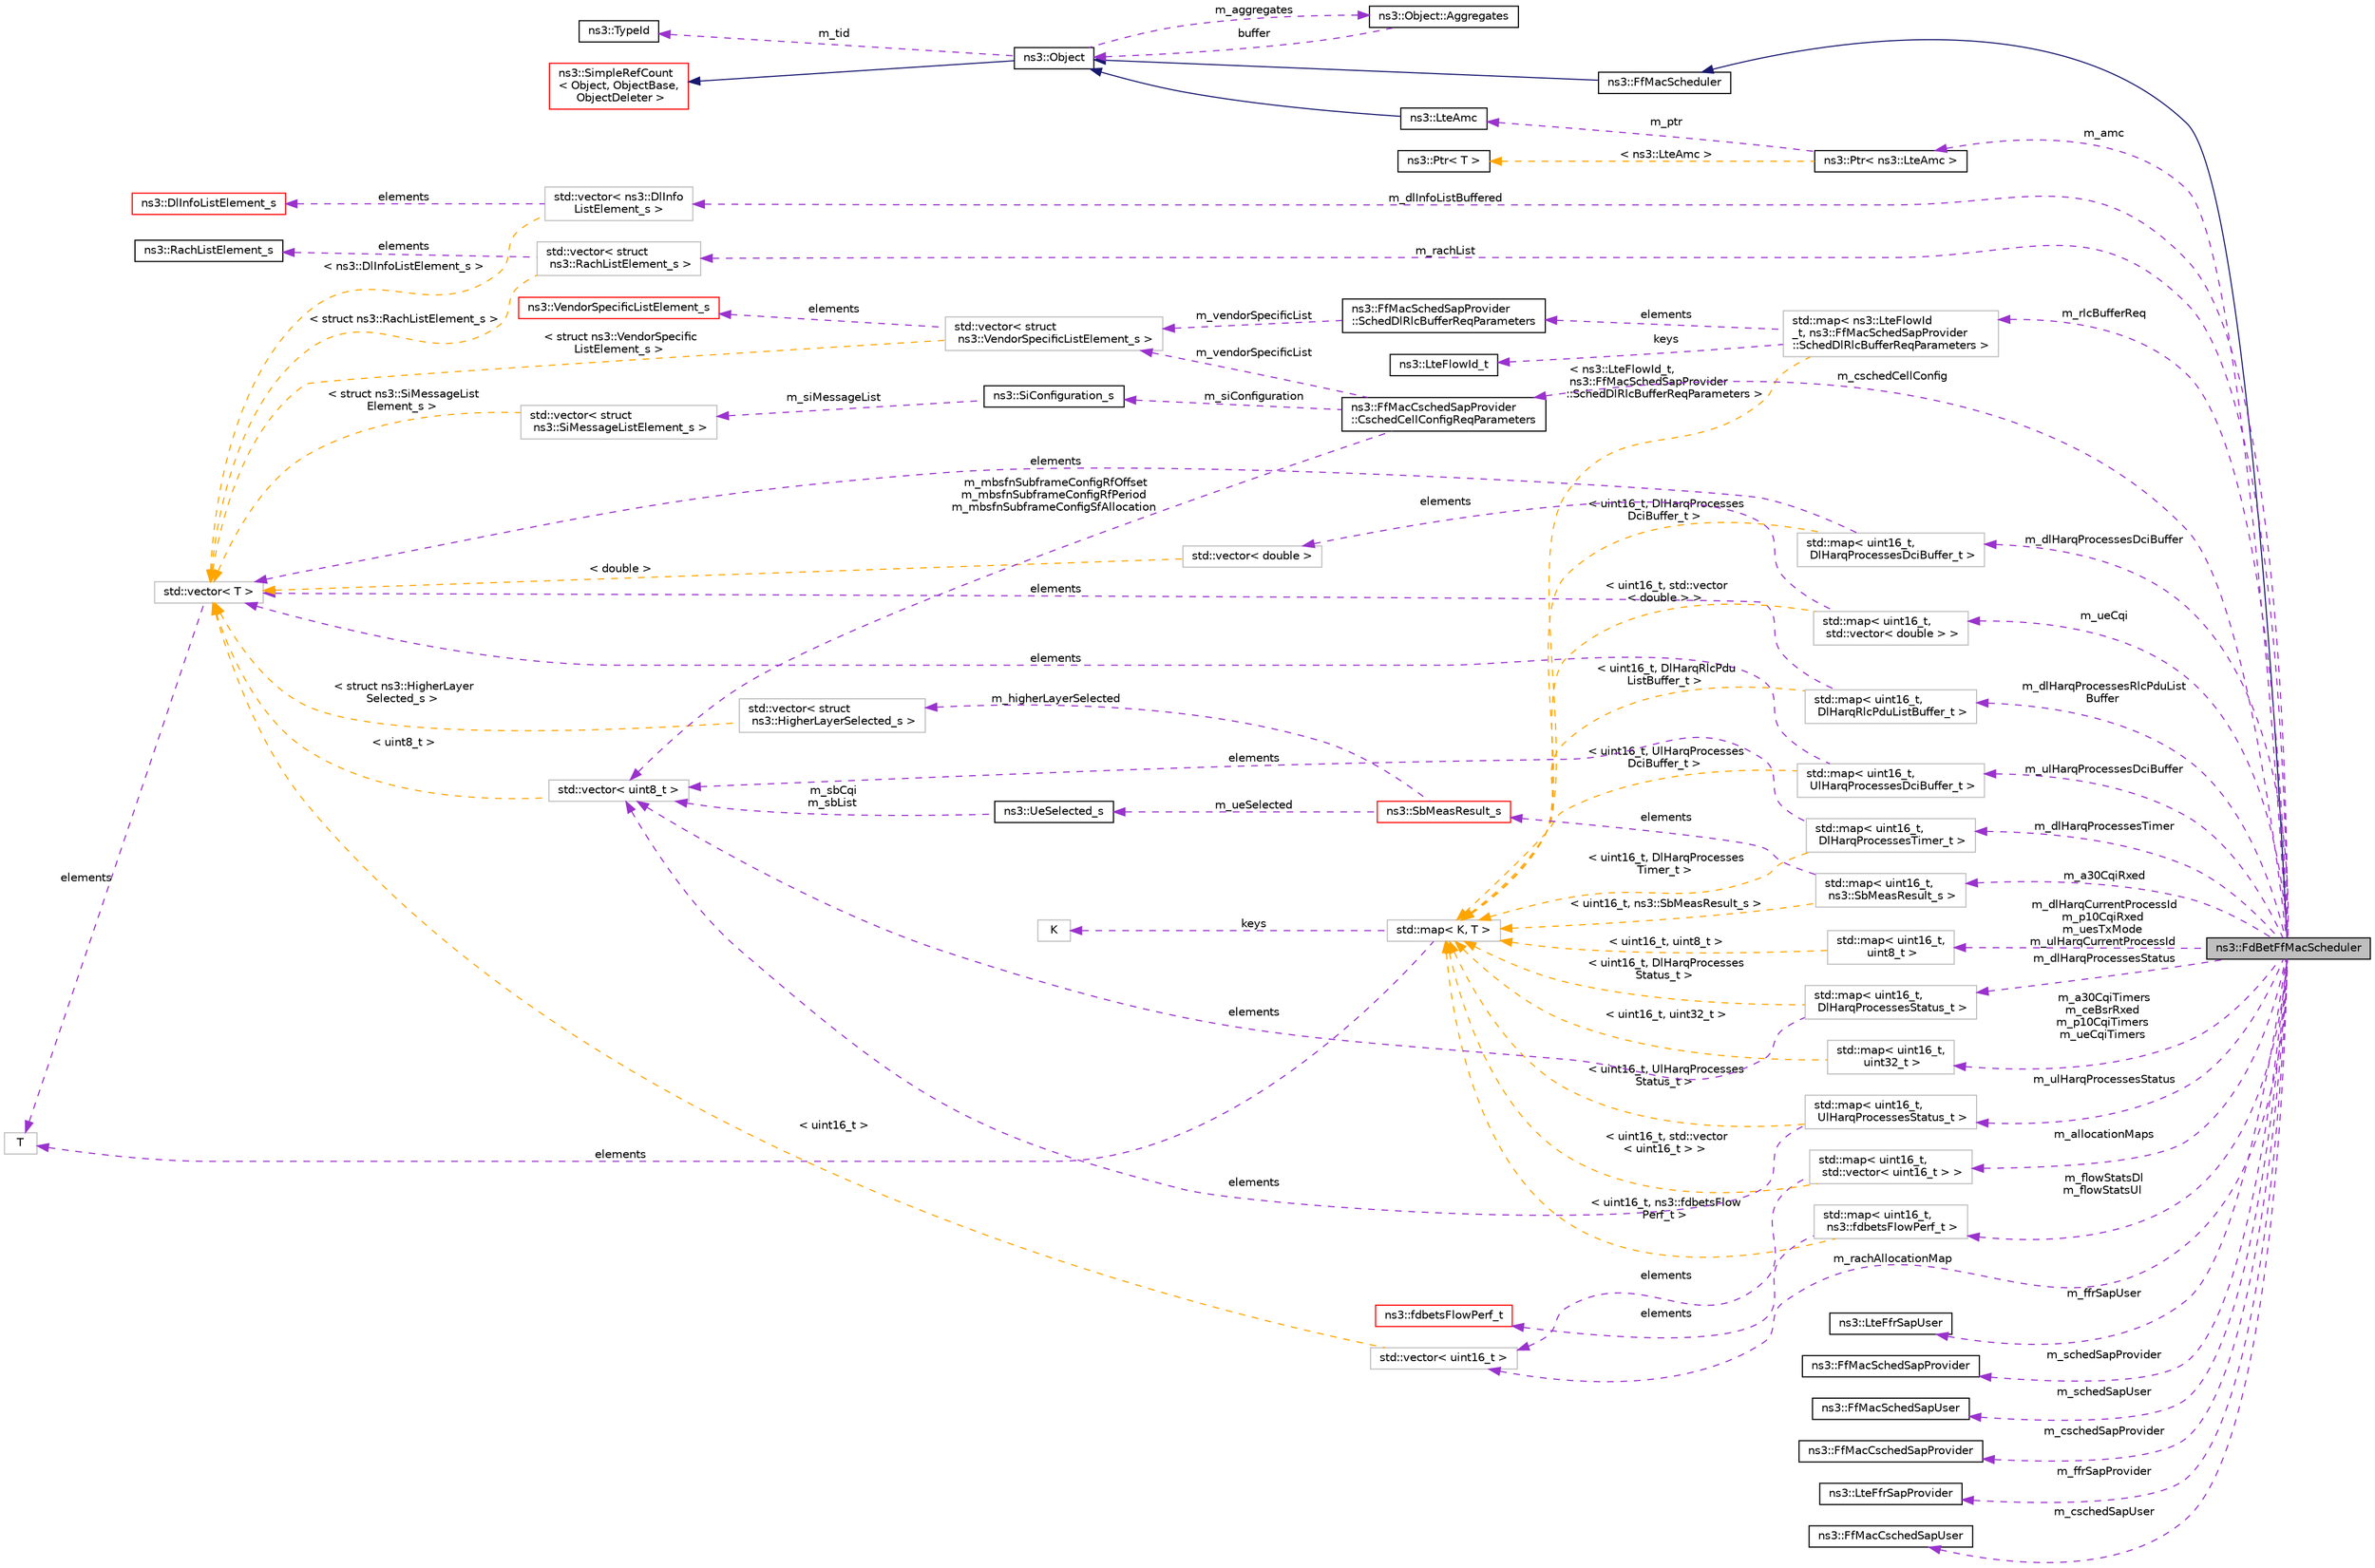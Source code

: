 digraph "ns3::FdBetFfMacScheduler"
{
 // LATEX_PDF_SIZE
  edge [fontname="Helvetica",fontsize="10",labelfontname="Helvetica",labelfontsize="10"];
  node [fontname="Helvetica",fontsize="10",shape=record];
  rankdir="LR";
  Node1 [label="ns3::FdBetFfMacScheduler",height=0.2,width=0.4,color="black", fillcolor="grey75", style="filled", fontcolor="black",tooltip="Implements the SCHED SAP and CSCHED SAP for a Frequency Domain Blind Equal Throughput scheduler."];
  Node2 -> Node1 [dir="back",color="midnightblue",fontsize="10",style="solid",fontname="Helvetica"];
  Node2 [label="ns3::FfMacScheduler",height=0.2,width=0.4,color="black", fillcolor="white", style="filled",URL="$classns3_1_1_ff_mac_scheduler.html",tooltip="This abstract base class identifies the interface by means of which the helper object can plug on the..."];
  Node3 -> Node2 [dir="back",color="midnightblue",fontsize="10",style="solid",fontname="Helvetica"];
  Node3 [label="ns3::Object",height=0.2,width=0.4,color="black", fillcolor="white", style="filled",URL="$classns3_1_1_object.html",tooltip="A base class which provides memory management and object aggregation."];
  Node4 -> Node3 [dir="back",color="midnightblue",fontsize="10",style="solid",fontname="Helvetica"];
  Node4 [label="ns3::SimpleRefCount\l\< Object, ObjectBase,\l ObjectDeleter \>",height=0.2,width=0.4,color="red", fillcolor="white", style="filled",URL="$classns3_1_1_simple_ref_count.html",tooltip=" "];
  Node8 -> Node3 [dir="back",color="darkorchid3",fontsize="10",style="dashed",label=" m_tid" ,fontname="Helvetica"];
  Node8 [label="ns3::TypeId",height=0.2,width=0.4,color="black", fillcolor="white", style="filled",URL="$classns3_1_1_type_id.html",tooltip="a unique identifier for an interface."];
  Node9 -> Node3 [dir="back",color="darkorchid3",fontsize="10",style="dashed",label=" m_aggregates" ,fontname="Helvetica"];
  Node9 [label="ns3::Object::Aggregates",height=0.2,width=0.4,color="black", fillcolor="white", style="filled",URL="$structns3_1_1_object_1_1_aggregates.html",tooltip="The list of Objects aggregated to this one."];
  Node3 -> Node9 [dir="back",color="darkorchid3",fontsize="10",style="dashed",label=" buffer" ,fontname="Helvetica"];
  Node10 -> Node1 [dir="back",color="darkorchid3",fontsize="10",style="dashed",label=" m_rachAllocationMap" ,fontname="Helvetica"];
  Node10 [label="std::vector\< uint16_t \>",height=0.2,width=0.4,color="grey75", fillcolor="white", style="filled",tooltip=" "];
  Node11 -> Node10 [dir="back",color="orange",fontsize="10",style="dashed",label=" \< uint16_t \>" ,fontname="Helvetica"];
  Node11 [label="std::vector\< T \>",height=0.2,width=0.4,color="grey75", fillcolor="white", style="filled",tooltip=" "];
  Node12 -> Node11 [dir="back",color="darkorchid3",fontsize="10",style="dashed",label=" elements" ,fontname="Helvetica"];
  Node12 [label="T",height=0.2,width=0.4,color="grey75", fillcolor="white", style="filled",tooltip=" "];
  Node13 -> Node1 [dir="back",color="darkorchid3",fontsize="10",style="dashed",label=" m_ffrSapUser" ,fontname="Helvetica"];
  Node13 [label="ns3::LteFfrSapUser",height=0.2,width=0.4,color="black", fillcolor="white", style="filled",URL="$classns3_1_1_lte_ffr_sap_user.html",tooltip="Service Access Point (SAP) offered by the eNodeB RRC instance to the Frequency Reuse algorithm instan..."];
  Node14 -> Node1 [dir="back",color="darkorchid3",fontsize="10",style="dashed",label=" m_schedSapProvider" ,fontname="Helvetica"];
  Node14 [label="ns3::FfMacSchedSapProvider",height=0.2,width=0.4,color="black", fillcolor="white", style="filled",URL="$classns3_1_1_ff_mac_sched_sap_provider.html",tooltip="Provides the SCHED SAP."];
  Node15 -> Node1 [dir="back",color="darkorchid3",fontsize="10",style="dashed",label=" m_schedSapUser" ,fontname="Helvetica"];
  Node15 [label="ns3::FfMacSchedSapUser",height=0.2,width=0.4,color="black", fillcolor="white", style="filled",URL="$classns3_1_1_ff_mac_sched_sap_user.html",tooltip="FfMacSchedSapUser class."];
  Node16 -> Node1 [dir="back",color="darkorchid3",fontsize="10",style="dashed",label=" m_dlHarqCurrentProcessId\nm_p10CqiRxed\nm_uesTxMode\nm_ulHarqCurrentProcessId" ,fontname="Helvetica"];
  Node16 [label="std::map\< uint16_t,\l uint8_t \>",height=0.2,width=0.4,color="grey75", fillcolor="white", style="filled",tooltip=" "];
  Node17 -> Node16 [dir="back",color="orange",fontsize="10",style="dashed",label=" \< uint16_t, uint8_t \>" ,fontname="Helvetica"];
  Node17 [label="std::map\< K, T \>",height=0.2,width=0.4,color="grey75", fillcolor="white", style="filled",tooltip=" "];
  Node18 -> Node17 [dir="back",color="darkorchid3",fontsize="10",style="dashed",label=" keys" ,fontname="Helvetica"];
  Node18 [label="K",height=0.2,width=0.4,color="grey75", fillcolor="white", style="filled",tooltip=" "];
  Node12 -> Node17 [dir="back",color="darkorchid3",fontsize="10",style="dashed",label=" elements" ,fontname="Helvetica"];
  Node19 -> Node1 [dir="back",color="darkorchid3",fontsize="10",style="dashed",label=" m_rlcBufferReq" ,fontname="Helvetica"];
  Node19 [label="std::map\< ns3::LteFlowId\l_t, ns3::FfMacSchedSapProvider\l::SchedDlRlcBufferReqParameters \>",height=0.2,width=0.4,color="grey75", fillcolor="white", style="filled",tooltip=" "];
  Node20 -> Node19 [dir="back",color="darkorchid3",fontsize="10",style="dashed",label=" keys" ,fontname="Helvetica"];
  Node20 [label="ns3::LteFlowId_t",height=0.2,width=0.4,color="black", fillcolor="white", style="filled",URL="$structns3_1_1_lte_flow_id__t.html",tooltip="LteFlowId structure."];
  Node21 -> Node19 [dir="back",color="darkorchid3",fontsize="10",style="dashed",label=" elements" ,fontname="Helvetica"];
  Node21 [label="ns3::FfMacSchedSapProvider\l::SchedDlRlcBufferReqParameters",height=0.2,width=0.4,color="black", fillcolor="white", style="filled",URL="$structns3_1_1_ff_mac_sched_sap_provider_1_1_sched_dl_rlc_buffer_req_parameters.html",tooltip="Parameters of the API primitives."];
  Node22 -> Node21 [dir="back",color="darkorchid3",fontsize="10",style="dashed",label=" m_vendorSpecificList" ,fontname="Helvetica"];
  Node22 [label="std::vector\< struct\l ns3::VendorSpecificListElement_s \>",height=0.2,width=0.4,color="grey75", fillcolor="white", style="filled",tooltip=" "];
  Node23 -> Node22 [dir="back",color="darkorchid3",fontsize="10",style="dashed",label=" elements" ,fontname="Helvetica"];
  Node23 [label="ns3::VendorSpecificListElement_s",height=0.2,width=0.4,color="red", fillcolor="white", style="filled",URL="$structns3_1_1_vendor_specific_list_element__s.html",tooltip="See section 4.3.3 vendorSpecifiListElement."];
  Node11 -> Node22 [dir="back",color="orange",fontsize="10",style="dashed",label=" \< struct ns3::VendorSpecific\lListElement_s \>" ,fontname="Helvetica"];
  Node17 -> Node19 [dir="back",color="orange",fontsize="10",style="dashed",label=" \< ns3::LteFlowId_t,\l ns3::FfMacSchedSapProvider\l::SchedDlRlcBufferReqParameters \>" ,fontname="Helvetica"];
  Node28 -> Node1 [dir="back",color="darkorchid3",fontsize="10",style="dashed",label=" m_dlHarqProcessesTimer" ,fontname="Helvetica"];
  Node28 [label="std::map\< uint16_t,\l DlHarqProcessesTimer_t \>",height=0.2,width=0.4,color="grey75", fillcolor="white", style="filled",tooltip=" "];
  Node29 -> Node28 [dir="back",color="darkorchid3",fontsize="10",style="dashed",label=" elements" ,fontname="Helvetica"];
  Node29 [label="std::vector\< uint8_t \>",height=0.2,width=0.4,color="grey75", fillcolor="white", style="filled",tooltip=" "];
  Node11 -> Node29 [dir="back",color="orange",fontsize="10",style="dashed",label=" \< uint8_t \>" ,fontname="Helvetica"];
  Node17 -> Node28 [dir="back",color="orange",fontsize="10",style="dashed",label=" \< uint16_t, DlHarqProcesses\lTimer_t \>" ,fontname="Helvetica"];
  Node30 -> Node1 [dir="back",color="darkorchid3",fontsize="10",style="dashed",label=" m_cschedSapProvider" ,fontname="Helvetica"];
  Node30 [label="ns3::FfMacCschedSapProvider",height=0.2,width=0.4,color="black", fillcolor="white", style="filled",URL="$classns3_1_1_ff_mac_csched_sap_provider.html",tooltip="Provides the CSCHED SAP."];
  Node31 -> Node1 [dir="back",color="darkorchid3",fontsize="10",style="dashed",label=" m_allocationMaps" ,fontname="Helvetica"];
  Node31 [label="std::map\< uint16_t,\l std::vector\< uint16_t \> \>",height=0.2,width=0.4,color="grey75", fillcolor="white", style="filled",tooltip=" "];
  Node10 -> Node31 [dir="back",color="darkorchid3",fontsize="10",style="dashed",label=" elements" ,fontname="Helvetica"];
  Node17 -> Node31 [dir="back",color="orange",fontsize="10",style="dashed",label=" \< uint16_t, std::vector\l\< uint16_t \> \>" ,fontname="Helvetica"];
  Node32 -> Node1 [dir="back",color="darkorchid3",fontsize="10",style="dashed",label=" m_ffrSapProvider" ,fontname="Helvetica"];
  Node32 [label="ns3::LteFfrSapProvider",height=0.2,width=0.4,color="black", fillcolor="white", style="filled",URL="$classns3_1_1_lte_ffr_sap_provider.html",tooltip="Service Access Point (SAP) offered by the Frequency Reuse algorithm instance to the MAC Scheduler ins..."];
  Node33 -> Node1 [dir="back",color="darkorchid3",fontsize="10",style="dashed",label=" m_cschedCellConfig" ,fontname="Helvetica"];
  Node33 [label="ns3::FfMacCschedSapProvider\l::CschedCellConfigReqParameters",height=0.2,width=0.4,color="black", fillcolor="white", style="filled",URL="$structns3_1_1_ff_mac_csched_sap_provider_1_1_csched_cell_config_req_parameters.html",tooltip="Parameters of the API primitives."];
  Node29 -> Node33 [dir="back",color="darkorchid3",fontsize="10",style="dashed",label=" m_mbsfnSubframeConfigRfOffset\nm_mbsfnSubframeConfigRfPeriod\nm_mbsfnSubframeConfigSfAllocation" ,fontname="Helvetica"];
  Node22 -> Node33 [dir="back",color="darkorchid3",fontsize="10",style="dashed",label=" m_vendorSpecificList" ,fontname="Helvetica"];
  Node34 -> Node33 [dir="back",color="darkorchid3",fontsize="10",style="dashed",label=" m_siConfiguration" ,fontname="Helvetica"];
  Node34 [label="ns3::SiConfiguration_s",height=0.2,width=0.4,color="black", fillcolor="white", style="filled",URL="$structns3_1_1_si_configuration__s.html",tooltip="See section 4.3.21 siConfiguration."];
  Node35 -> Node34 [dir="back",color="darkorchid3",fontsize="10",style="dashed",label=" m_siMessageList" ,fontname="Helvetica"];
  Node35 [label="std::vector\< struct\l ns3::SiMessageListElement_s \>",height=0.2,width=0.4,color="grey75", fillcolor="white", style="filled",tooltip=" "];
  Node11 -> Node35 [dir="back",color="orange",fontsize="10",style="dashed",label=" \< struct ns3::SiMessageList\lElement_s \>" ,fontname="Helvetica"];
  Node37 -> Node1 [dir="back",color="darkorchid3",fontsize="10",style="dashed",label=" m_ulHarqProcessesDciBuffer" ,fontname="Helvetica"];
  Node37 [label="std::map\< uint16_t,\l UlHarqProcessesDciBuffer_t \>",height=0.2,width=0.4,color="grey75", fillcolor="white", style="filled",tooltip=" "];
  Node11 -> Node37 [dir="back",color="darkorchid3",fontsize="10",style="dashed",label=" elements" ,fontname="Helvetica"];
  Node17 -> Node37 [dir="back",color="orange",fontsize="10",style="dashed",label=" \< uint16_t, UlHarqProcesses\lDciBuffer_t \>" ,fontname="Helvetica"];
  Node38 -> Node1 [dir="back",color="darkorchid3",fontsize="10",style="dashed",label=" m_a30CqiRxed" ,fontname="Helvetica"];
  Node38 [label="std::map\< uint16_t,\l ns3::SbMeasResult_s \>",height=0.2,width=0.4,color="grey75", fillcolor="white", style="filled",tooltip=" "];
  Node39 -> Node38 [dir="back",color="darkorchid3",fontsize="10",style="dashed",label=" elements" ,fontname="Helvetica"];
  Node39 [label="ns3::SbMeasResult_s",height=0.2,width=0.4,color="red", fillcolor="white", style="filled",URL="$structns3_1_1_sb_meas_result__s.html",tooltip="See section 4.3.25 sbMeasResult."];
  Node40 -> Node39 [dir="back",color="darkorchid3",fontsize="10",style="dashed",label=" m_ueSelected" ,fontname="Helvetica"];
  Node40 [label="ns3::UeSelected_s",height=0.2,width=0.4,color="black", fillcolor="white", style="filled",URL="$structns3_1_1_ue_selected__s.html",tooltip="See section 4.3.26 ueSelected."];
  Node29 -> Node40 [dir="back",color="darkorchid3",fontsize="10",style="dashed",label=" m_sbCqi\nm_sbList" ,fontname="Helvetica"];
  Node41 -> Node39 [dir="back",color="darkorchid3",fontsize="10",style="dashed",label=" m_higherLayerSelected" ,fontname="Helvetica"];
  Node41 [label="std::vector\< struct\l ns3::HigherLayerSelected_s \>",height=0.2,width=0.4,color="grey75", fillcolor="white", style="filled",tooltip=" "];
  Node11 -> Node41 [dir="back",color="orange",fontsize="10",style="dashed",label=" \< struct ns3::HigherLayer\lSelected_s \>" ,fontname="Helvetica"];
  Node17 -> Node38 [dir="back",color="orange",fontsize="10",style="dashed",label=" \< uint16_t, ns3::SbMeasResult_s \>" ,fontname="Helvetica"];
  Node44 -> Node1 [dir="back",color="darkorchid3",fontsize="10",style="dashed",label=" m_dlHarqProcessesDciBuffer" ,fontname="Helvetica"];
  Node44 [label="std::map\< uint16_t,\l DlHarqProcessesDciBuffer_t \>",height=0.2,width=0.4,color="grey75", fillcolor="white", style="filled",tooltip=" "];
  Node11 -> Node44 [dir="back",color="darkorchid3",fontsize="10",style="dashed",label=" elements" ,fontname="Helvetica"];
  Node17 -> Node44 [dir="back",color="orange",fontsize="10",style="dashed",label=" \< uint16_t, DlHarqProcesses\lDciBuffer_t \>" ,fontname="Helvetica"];
  Node45 -> Node1 [dir="back",color="darkorchid3",fontsize="10",style="dashed",label=" m_dlHarqProcessesStatus" ,fontname="Helvetica"];
  Node45 [label="std::map\< uint16_t,\l DlHarqProcessesStatus_t \>",height=0.2,width=0.4,color="grey75", fillcolor="white", style="filled",tooltip=" "];
  Node29 -> Node45 [dir="back",color="darkorchid3",fontsize="10",style="dashed",label=" elements" ,fontname="Helvetica"];
  Node17 -> Node45 [dir="back",color="orange",fontsize="10",style="dashed",label=" \< uint16_t, DlHarqProcesses\lStatus_t \>" ,fontname="Helvetica"];
  Node46 -> Node1 [dir="back",color="darkorchid3",fontsize="10",style="dashed",label=" m_dlHarqProcessesRlcPduList\lBuffer" ,fontname="Helvetica"];
  Node46 [label="std::map\< uint16_t,\l DlHarqRlcPduListBuffer_t \>",height=0.2,width=0.4,color="grey75", fillcolor="white", style="filled",tooltip=" "];
  Node11 -> Node46 [dir="back",color="darkorchid3",fontsize="10",style="dashed",label=" elements" ,fontname="Helvetica"];
  Node17 -> Node46 [dir="back",color="orange",fontsize="10",style="dashed",label=" \< uint16_t, DlHarqRlcPdu\lListBuffer_t \>" ,fontname="Helvetica"];
  Node47 -> Node1 [dir="back",color="darkorchid3",fontsize="10",style="dashed",label=" m_cschedSapUser" ,fontname="Helvetica"];
  Node47 [label="ns3::FfMacCschedSapUser",height=0.2,width=0.4,color="black", fillcolor="white", style="filled",URL="$classns3_1_1_ff_mac_csched_sap_user.html",tooltip="FfMacCschedSapUser class."];
  Node48 -> Node1 [dir="back",color="darkorchid3",fontsize="10",style="dashed",label=" m_a30CqiTimers\nm_ceBsrRxed\nm_p10CqiTimers\nm_ueCqiTimers" ,fontname="Helvetica"];
  Node48 [label="std::map\< uint16_t,\l uint32_t \>",height=0.2,width=0.4,color="grey75", fillcolor="white", style="filled",tooltip=" "];
  Node17 -> Node48 [dir="back",color="orange",fontsize="10",style="dashed",label=" \< uint16_t, uint32_t \>" ,fontname="Helvetica"];
  Node49 -> Node1 [dir="back",color="darkorchid3",fontsize="10",style="dashed",label=" m_flowStatsDl\nm_flowStatsUl" ,fontname="Helvetica"];
  Node49 [label="std::map\< uint16_t,\l ns3::fdbetsFlowPerf_t \>",height=0.2,width=0.4,color="grey75", fillcolor="white", style="filled",tooltip=" "];
  Node50 -> Node49 [dir="back",color="darkorchid3",fontsize="10",style="dashed",label=" elements" ,fontname="Helvetica"];
  Node50 [label="ns3::fdbetsFlowPerf_t",height=0.2,width=0.4,color="red", fillcolor="white", style="filled",URL="$structns3_1_1fdbets_flow_perf__t.html",tooltip="fdbetsFlowPerf_t structure"];
  Node17 -> Node49 [dir="back",color="orange",fontsize="10",style="dashed",label=" \< uint16_t, ns3::fdbetsFlow\lPerf_t \>" ,fontname="Helvetica"];
  Node53 -> Node1 [dir="back",color="darkorchid3",fontsize="10",style="dashed",label=" m_amc" ,fontname="Helvetica"];
  Node53 [label="ns3::Ptr\< ns3::LteAmc \>",height=0.2,width=0.4,color="black", fillcolor="white", style="filled",URL="$classns3_1_1_ptr.html",tooltip=" "];
  Node54 -> Node53 [dir="back",color="darkorchid3",fontsize="10",style="dashed",label=" m_ptr" ,fontname="Helvetica"];
  Node54 [label="ns3::LteAmc",height=0.2,width=0.4,color="black", fillcolor="white", style="filled",URL="$classns3_1_1_lte_amc.html",tooltip="Implements the Adaptive Modulation And Coding Scheme."];
  Node3 -> Node54 [dir="back",color="midnightblue",fontsize="10",style="solid",fontname="Helvetica"];
  Node27 -> Node53 [dir="back",color="orange",fontsize="10",style="dashed",label=" \< ns3::LteAmc \>" ,fontname="Helvetica"];
  Node27 [label="ns3::Ptr\< T \>",height=0.2,width=0.4,color="black", fillcolor="white", style="filled",URL="$classns3_1_1_ptr.html",tooltip="Smart pointer class similar to boost::intrusive_ptr."];
  Node55 -> Node1 [dir="back",color="darkorchid3",fontsize="10",style="dashed",label=" m_dlInfoListBuffered" ,fontname="Helvetica"];
  Node55 [label="std::vector\< ns3::DlInfo\lListElement_s \>",height=0.2,width=0.4,color="grey75", fillcolor="white", style="filled",tooltip=" "];
  Node56 -> Node55 [dir="back",color="darkorchid3",fontsize="10",style="dashed",label=" elements" ,fontname="Helvetica"];
  Node56 [label="ns3::DlInfoListElement_s",height=0.2,width=0.4,color="red", fillcolor="white", style="filled",URL="$structns3_1_1_dl_info_list_element__s.html",tooltip="See section 4.3.23 dlInfoListElement."];
  Node11 -> Node55 [dir="back",color="orange",fontsize="10",style="dashed",label=" \< ns3::DlInfoListElement_s \>" ,fontname="Helvetica"];
  Node58 -> Node1 [dir="back",color="darkorchid3",fontsize="10",style="dashed",label=" m_ulHarqProcessesStatus" ,fontname="Helvetica"];
  Node58 [label="std::map\< uint16_t,\l UlHarqProcessesStatus_t \>",height=0.2,width=0.4,color="grey75", fillcolor="white", style="filled",tooltip=" "];
  Node29 -> Node58 [dir="back",color="darkorchid3",fontsize="10",style="dashed",label=" elements" ,fontname="Helvetica"];
  Node17 -> Node58 [dir="back",color="orange",fontsize="10",style="dashed",label=" \< uint16_t, UlHarqProcesses\lStatus_t \>" ,fontname="Helvetica"];
  Node59 -> Node1 [dir="back",color="darkorchid3",fontsize="10",style="dashed",label=" m_ueCqi" ,fontname="Helvetica"];
  Node59 [label="std::map\< uint16_t,\l std::vector\< double \> \>",height=0.2,width=0.4,color="grey75", fillcolor="white", style="filled",tooltip=" "];
  Node60 -> Node59 [dir="back",color="darkorchid3",fontsize="10",style="dashed",label=" elements" ,fontname="Helvetica"];
  Node60 [label="std::vector\< double \>",height=0.2,width=0.4,color="grey75", fillcolor="white", style="filled",tooltip=" "];
  Node11 -> Node60 [dir="back",color="orange",fontsize="10",style="dashed",label=" \< double \>" ,fontname="Helvetica"];
  Node17 -> Node59 [dir="back",color="orange",fontsize="10",style="dashed",label=" \< uint16_t, std::vector\l\< double \> \>" ,fontname="Helvetica"];
  Node61 -> Node1 [dir="back",color="darkorchid3",fontsize="10",style="dashed",label=" m_rachList" ,fontname="Helvetica"];
  Node61 [label="std::vector\< struct\l ns3::RachListElement_s \>",height=0.2,width=0.4,color="grey75", fillcolor="white", style="filled",tooltip=" "];
  Node62 -> Node61 [dir="back",color="darkorchid3",fontsize="10",style="dashed",label=" elements" ,fontname="Helvetica"];
  Node62 [label="ns3::RachListElement_s",height=0.2,width=0.4,color="black", fillcolor="white", style="filled",URL="$structns3_1_1_rach_list_element__s.html",tooltip="See section 4.3.6 rachListElement."];
  Node11 -> Node61 [dir="back",color="orange",fontsize="10",style="dashed",label=" \< struct ns3::RachListElement_s \>" ,fontname="Helvetica"];
}
